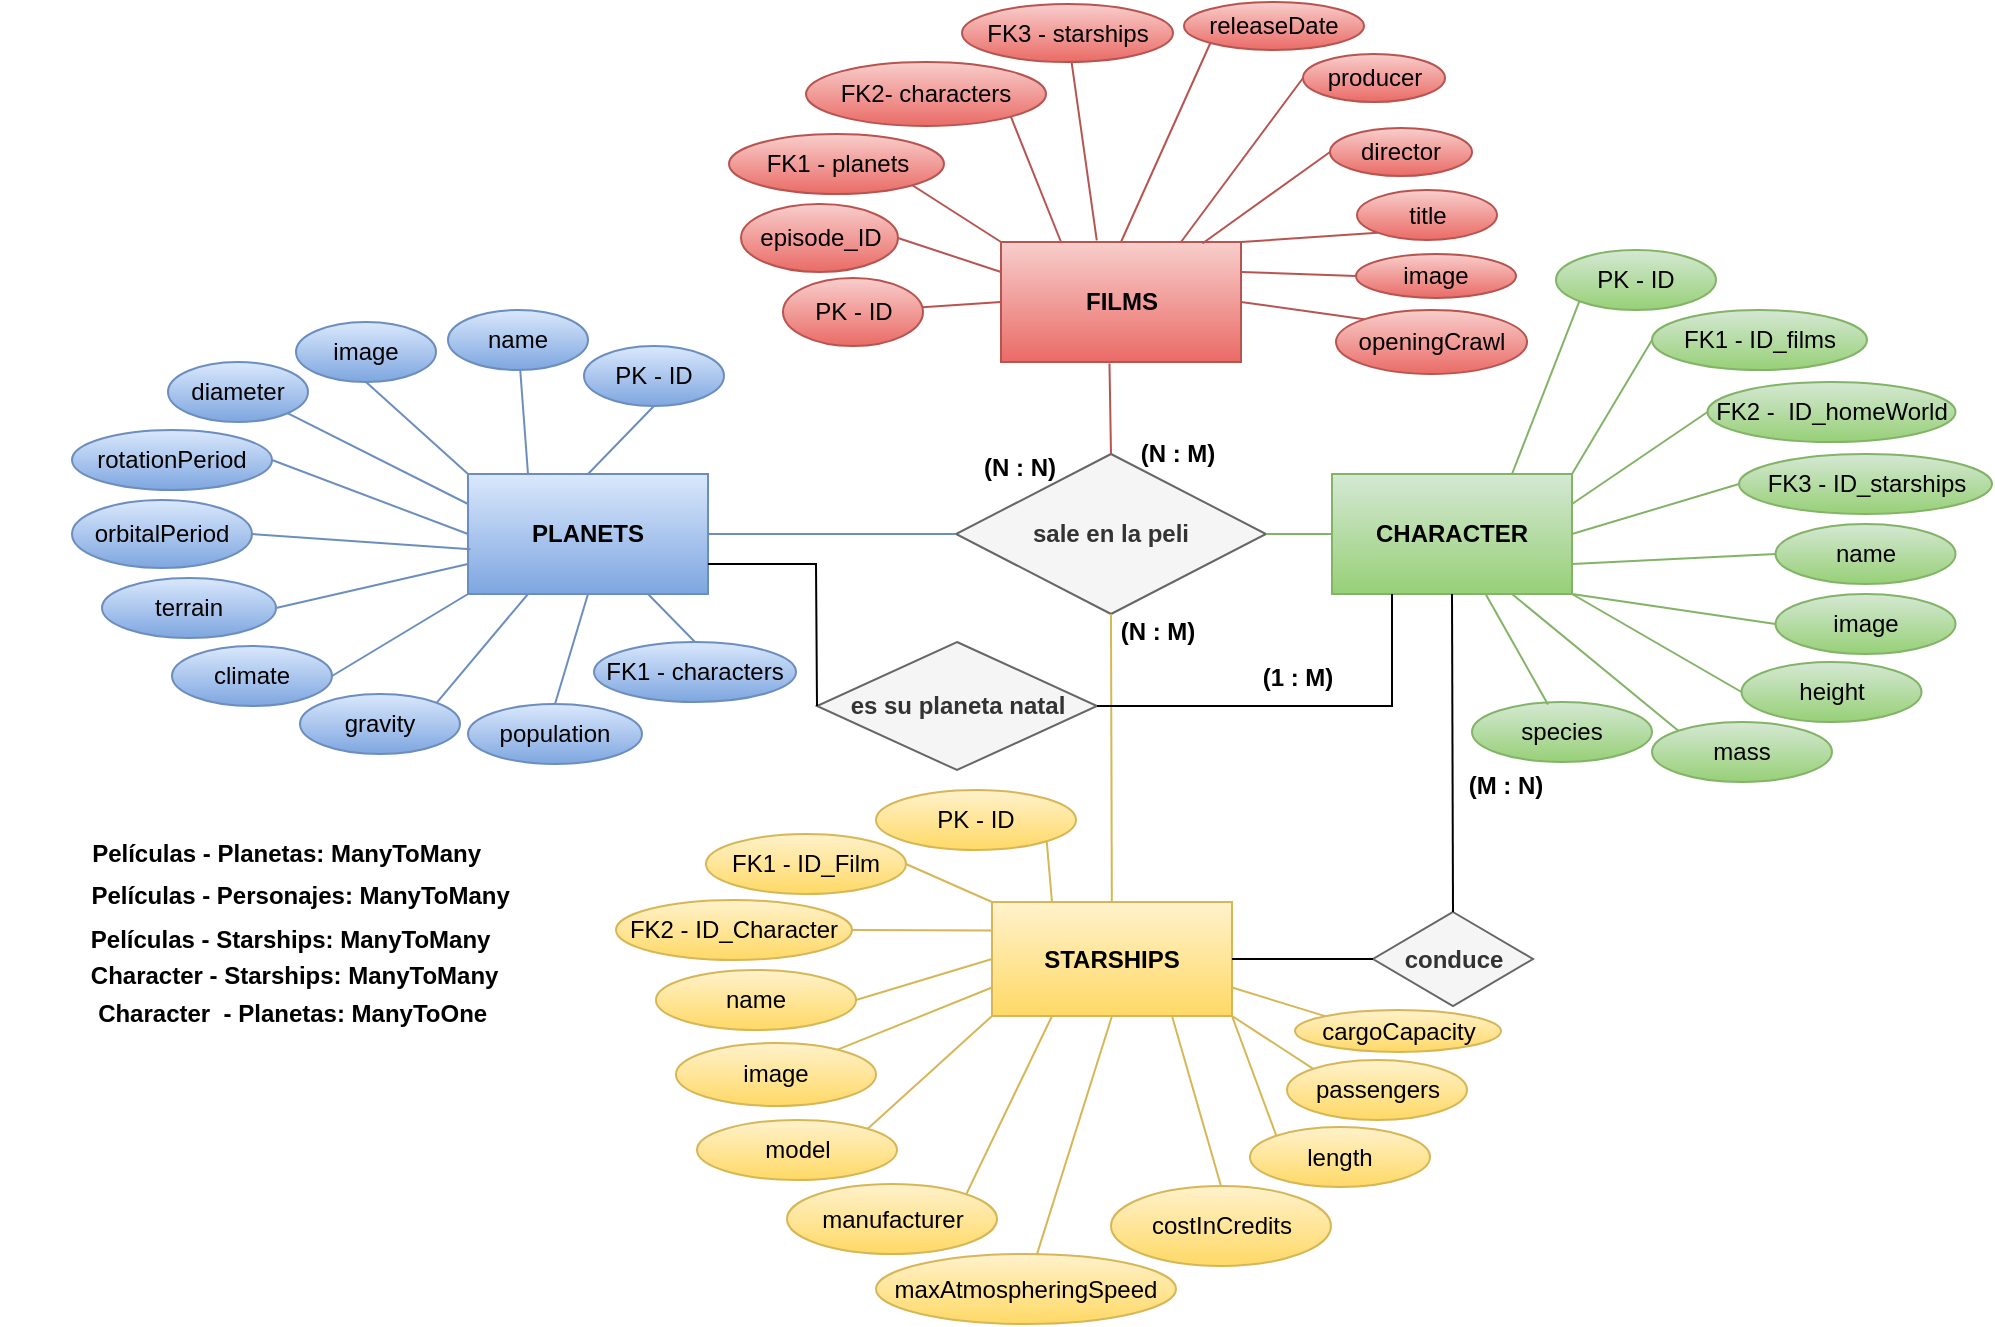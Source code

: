 <mxfile version="22.1.21" type="device">
  <diagram id="R2lEEEUBdFMjLlhIrx00" name="Page-1">
    <mxGraphModel dx="1167" dy="699" grid="1" gridSize="10" guides="1" tooltips="1" connect="1" arrows="1" fold="1" page="1" pageScale="1" pageWidth="850" pageHeight="1100" math="0" shadow="0" extFonts="Permanent Marker^https://fonts.googleapis.com/css?family=Permanent+Marker">
      <root>
        <mxCell id="0" />
        <mxCell id="1" parent="0" />
        <mxCell id="W29B4nTkdI-d7NB6Ru2g-1" value="&lt;b&gt;sale en la peli&lt;/b&gt;" style="rhombus;whiteSpace=wrap;html=1;fillColor=#f5f5f5;fontColor=#333333;strokeColor=#666666;" parent="1" vertex="1">
          <mxGeometry x="590" y="250" width="155" height="80" as="geometry" />
        </mxCell>
        <mxCell id="W29B4nTkdI-d7NB6Ru2g-2" value="&lt;b&gt;CHARACTER&lt;/b&gt;" style="rounded=0;whiteSpace=wrap;html=1;fillColor=#d5e8d4;strokeColor=#82b366;gradientColor=#97d077;" parent="1" vertex="1">
          <mxGeometry x="778" y="260" width="120" height="60" as="geometry" />
        </mxCell>
        <mxCell id="W29B4nTkdI-d7NB6Ru2g-3" value="&lt;b&gt;PLANETS&lt;/b&gt;" style="rounded=0;whiteSpace=wrap;html=1;fillColor=#dae8fc;gradientColor=#7ea6e0;strokeColor=#6c8ebf;" parent="1" vertex="1">
          <mxGeometry x="346" y="260" width="120" height="60" as="geometry" />
        </mxCell>
        <mxCell id="W29B4nTkdI-d7NB6Ru2g-4" value="&lt;b&gt;FILMS&lt;/b&gt;" style="rounded=0;whiteSpace=wrap;html=1;fillColor=#f8cecc;strokeColor=#b85450;gradientColor=#ea6b66;" parent="1" vertex="1">
          <mxGeometry x="612.5" y="144" width="120" height="60" as="geometry" />
        </mxCell>
        <mxCell id="W29B4nTkdI-d7NB6Ru2g-20" value="PK - ID" style="ellipse;whiteSpace=wrap;html=1;fillColor=#dae8fc;strokeColor=#6c8ebf;gradientColor=#7ea6e0;" parent="1" vertex="1">
          <mxGeometry x="404" y="196" width="70" height="30" as="geometry" />
        </mxCell>
        <mxCell id="W29B4nTkdI-d7NB6Ru2g-21" value="name" style="ellipse;whiteSpace=wrap;html=1;fillColor=#dae8fc;strokeColor=#6c8ebf;gradientColor=#7ea6e0;" parent="1" vertex="1">
          <mxGeometry x="336" y="178" width="70" height="30" as="geometry" />
        </mxCell>
        <mxCell id="W29B4nTkdI-d7NB6Ru2g-22" value="diameter" style="ellipse;whiteSpace=wrap;html=1;fillColor=#dae8fc;strokeColor=#6c8ebf;gradientColor=#7ea6e0;" parent="1" vertex="1">
          <mxGeometry x="196" y="204" width="70" height="30" as="geometry" />
        </mxCell>
        <mxCell id="W29B4nTkdI-d7NB6Ru2g-23" value="rotationPeriod" style="ellipse;whiteSpace=wrap;html=1;fillColor=#dae8fc;strokeColor=#6c8ebf;gradientColor=#7ea6e0;" parent="1" vertex="1">
          <mxGeometry x="148" y="238" width="100" height="30" as="geometry" />
        </mxCell>
        <mxCell id="W29B4nTkdI-d7NB6Ru2g-28" value="orbitalPeriod" style="ellipse;whiteSpace=wrap;html=1;fillColor=#dae8fc;strokeColor=#6c8ebf;gradientColor=#7ea6e0;" parent="1" vertex="1">
          <mxGeometry x="148" y="273" width="90" height="34" as="geometry" />
        </mxCell>
        <mxCell id="W29B4nTkdI-d7NB6Ru2g-31" value="climate" style="ellipse;whiteSpace=wrap;html=1;fillColor=#dae8fc;strokeColor=#6c8ebf;gradientColor=#7ea6e0;" parent="1" vertex="1">
          <mxGeometry x="198" y="346" width="80" height="30" as="geometry" />
        </mxCell>
        <mxCell id="W29B4nTkdI-d7NB6Ru2g-33" value="gravity" style="ellipse;whiteSpace=wrap;html=1;fillColor=#dae8fc;strokeColor=#6c8ebf;gradientColor=#7ea6e0;" parent="1" vertex="1">
          <mxGeometry x="262" y="370" width="80" height="30" as="geometry" />
        </mxCell>
        <mxCell id="W29B4nTkdI-d7NB6Ru2g-36" value="population" style="ellipse;whiteSpace=wrap;html=1;fillColor=#dae8fc;strokeColor=#6c8ebf;gradientColor=#7ea6e0;" parent="1" vertex="1">
          <mxGeometry x="346" y="375" width="87" height="30" as="geometry" />
        </mxCell>
        <mxCell id="W29B4nTkdI-d7NB6Ru2g-38" value="" style="endArrow=none;html=1;rounded=0;exitX=1;exitY=0;exitDx=0;exitDy=0;fillColor=#dae8fc;gradientColor=#7ea6e0;strokeColor=#6c8ebf;entryX=0.25;entryY=1;entryDx=0;entryDy=0;" parent="1" source="W29B4nTkdI-d7NB6Ru2g-33" target="W29B4nTkdI-d7NB6Ru2g-3" edge="1">
          <mxGeometry width="50" height="50" relative="1" as="geometry">
            <mxPoint x="206" y="460" as="sourcePoint" />
            <mxPoint x="356" y="320" as="targetPoint" />
            <Array as="points" />
          </mxGeometry>
        </mxCell>
        <mxCell id="W29B4nTkdI-d7NB6Ru2g-39" value="" style="endArrow=none;html=1;rounded=0;exitX=1;exitY=0.5;exitDx=0;exitDy=0;entryX=0;entryY=1;entryDx=0;entryDy=0;fillColor=#dae8fc;gradientColor=#7ea6e0;strokeColor=#6c8ebf;" parent="1" source="W29B4nTkdI-d7NB6Ru2g-31" target="W29B4nTkdI-d7NB6Ru2g-3" edge="1">
          <mxGeometry width="50" height="50" relative="1" as="geometry">
            <mxPoint x="246" y="400" as="sourcePoint" />
            <mxPoint x="356" y="320" as="targetPoint" />
            <Array as="points" />
          </mxGeometry>
        </mxCell>
        <mxCell id="W29B4nTkdI-d7NB6Ru2g-40" value="" style="endArrow=none;html=1;rounded=0;exitX=1;exitY=0.5;exitDx=0;exitDy=0;entryX=0.01;entryY=0.627;entryDx=0;entryDy=0;entryPerimeter=0;fillColor=#dae8fc;gradientColor=#7ea6e0;strokeColor=#6c8ebf;" parent="1" source="W29B4nTkdI-d7NB6Ru2g-28" target="W29B4nTkdI-d7NB6Ru2g-3" edge="1">
          <mxGeometry width="50" height="50" relative="1" as="geometry">
            <mxPoint x="206" y="360" as="sourcePoint" />
            <mxPoint x="256" y="310" as="targetPoint" />
            <Array as="points" />
          </mxGeometry>
        </mxCell>
        <mxCell id="W29B4nTkdI-d7NB6Ru2g-41" value="" style="endArrow=none;html=1;rounded=0;entryX=0;entryY=0.5;entryDx=0;entryDy=0;exitX=1;exitY=0.5;exitDx=0;exitDy=0;fillColor=#dae8fc;gradientColor=#7ea6e0;strokeColor=#6c8ebf;" parent="1" source="W29B4nTkdI-d7NB6Ru2g-23" target="W29B4nTkdI-d7NB6Ru2g-3" edge="1">
          <mxGeometry width="50" height="50" relative="1" as="geometry">
            <mxPoint x="146" y="310" as="sourcePoint" />
            <mxPoint x="196" y="260" as="targetPoint" />
            <Array as="points" />
          </mxGeometry>
        </mxCell>
        <mxCell id="W29B4nTkdI-d7NB6Ru2g-42" value="" style="endArrow=none;html=1;rounded=0;exitX=1;exitY=1;exitDx=0;exitDy=0;entryX=0;entryY=0.25;entryDx=0;entryDy=0;fillColor=#dae8fc;gradientColor=#7ea6e0;strokeColor=#6c8ebf;" parent="1" source="W29B4nTkdI-d7NB6Ru2g-22" target="W29B4nTkdI-d7NB6Ru2g-3" edge="1">
          <mxGeometry width="50" height="50" relative="1" as="geometry">
            <mxPoint x="196" y="280" as="sourcePoint" />
            <mxPoint x="246" y="230" as="targetPoint" />
            <Array as="points" />
          </mxGeometry>
        </mxCell>
        <mxCell id="W29B4nTkdI-d7NB6Ru2g-43" value="" style="endArrow=none;html=1;rounded=0;entryX=0.25;entryY=0;entryDx=0;entryDy=0;fillColor=#dae8fc;gradientColor=#7ea6e0;strokeColor=#6c8ebf;" parent="1" source="W29B4nTkdI-d7NB6Ru2g-21" target="W29B4nTkdI-d7NB6Ru2g-3" edge="1">
          <mxGeometry width="50" height="50" relative="1" as="geometry">
            <mxPoint x="370" y="213" as="sourcePoint" />
            <mxPoint x="296" y="200" as="targetPoint" />
          </mxGeometry>
        </mxCell>
        <mxCell id="W29B4nTkdI-d7NB6Ru2g-44" value="" style="endArrow=none;html=1;rounded=0;exitX=0.5;exitY=1;exitDx=0;exitDy=0;fillColor=#dae8fc;gradientColor=#7ea6e0;strokeColor=#6c8ebf;entryX=0.5;entryY=0;entryDx=0;entryDy=0;" parent="1" source="W29B4nTkdI-d7NB6Ru2g-20" target="W29B4nTkdI-d7NB6Ru2g-3" edge="1">
          <mxGeometry width="50" height="50" relative="1" as="geometry">
            <mxPoint x="306" y="230" as="sourcePoint" />
            <mxPoint x="356" y="180" as="targetPoint" />
          </mxGeometry>
        </mxCell>
        <mxCell id="W29B4nTkdI-d7NB6Ru2g-45" value="" style="endArrow=none;html=1;rounded=0;exitX=0.5;exitY=0;exitDx=0;exitDy=0;entryX=0.5;entryY=1;entryDx=0;entryDy=0;fillColor=#dae8fc;gradientColor=#7ea6e0;strokeColor=#6c8ebf;" parent="1" source="W29B4nTkdI-d7NB6Ru2g-36" target="W29B4nTkdI-d7NB6Ru2g-3" edge="1">
          <mxGeometry width="50" height="50" relative="1" as="geometry">
            <mxPoint x="236" y="470" as="sourcePoint" />
            <mxPoint x="286" y="420" as="targetPoint" />
            <Array as="points" />
          </mxGeometry>
        </mxCell>
        <mxCell id="W29B4nTkdI-d7NB6Ru2g-49" value="PK - ID" style="ellipse;whiteSpace=wrap;html=1;fillColor=#d5e8d4;gradientColor=#97d077;strokeColor=#82b366;" parent="1" vertex="1">
          <mxGeometry x="890" y="148" width="80" height="30" as="geometry" />
        </mxCell>
        <mxCell id="W29B4nTkdI-d7NB6Ru2g-50" value="FK2 -&amp;nbsp; ID_homeWorld" style="ellipse;whiteSpace=wrap;html=1;fillColor=#d5e8d4;gradientColor=#97d077;strokeColor=#82b366;" parent="1" vertex="1">
          <mxGeometry x="965.75" y="214" width="124" height="30" as="geometry" />
        </mxCell>
        <mxCell id="W29B4nTkdI-d7NB6Ru2g-51" value="FK1 - ID_films" style="ellipse;whiteSpace=wrap;html=1;fillColor=#d5e8d4;gradientColor=#97d077;strokeColor=#82b366;" parent="1" vertex="1">
          <mxGeometry x="938" y="178" width="107.5" height="30" as="geometry" />
        </mxCell>
        <mxCell id="W29B4nTkdI-d7NB6Ru2g-52" value="species" style="ellipse;whiteSpace=wrap;html=1;fillColor=#d5e8d4;gradientColor=#97d077;strokeColor=#82b366;" parent="1" vertex="1">
          <mxGeometry x="848" y="374" width="90" height="30" as="geometry" />
        </mxCell>
        <mxCell id="W29B4nTkdI-d7NB6Ru2g-54" value="" style="endArrow=none;html=1;rounded=0;exitX=0;exitY=1;exitDx=0;exitDy=0;fillColor=#d5e8d4;gradientColor=#97d077;strokeColor=#82b366;entryX=0.75;entryY=0;entryDx=0;entryDy=0;" parent="1" source="W29B4nTkdI-d7NB6Ru2g-49" target="W29B4nTkdI-d7NB6Ru2g-2" edge="1">
          <mxGeometry width="50" height="50" relative="1" as="geometry">
            <mxPoint x="898.5" y="199" as="sourcePoint" />
            <mxPoint x="898.5" y="267" as="targetPoint" />
          </mxGeometry>
        </mxCell>
        <mxCell id="W29B4nTkdI-d7NB6Ru2g-55" value="" style="endArrow=none;html=1;rounded=0;exitX=0;exitY=0.5;exitDx=0;exitDy=0;fillColor=#d5e8d4;gradientColor=#97d077;strokeColor=#82b366;entryX=1;entryY=0.25;entryDx=0;entryDy=0;" parent="1" source="W29B4nTkdI-d7NB6Ru2g-50" target="W29B4nTkdI-d7NB6Ru2g-2" edge="1">
          <mxGeometry width="50" height="50" relative="1" as="geometry">
            <mxPoint x="708.5" y="357" as="sourcePoint" />
            <mxPoint x="938.5" y="297" as="targetPoint" />
          </mxGeometry>
        </mxCell>
        <mxCell id="W29B4nTkdI-d7NB6Ru2g-56" value="" style="endArrow=none;html=1;rounded=0;exitX=0;exitY=0.5;exitDx=0;exitDy=0;fillColor=#d5e8d4;gradientColor=#97d077;strokeColor=#82b366;entryX=1;entryY=0;entryDx=0;entryDy=0;" parent="1" source="W29B4nTkdI-d7NB6Ru2g-51" target="W29B4nTkdI-d7NB6Ru2g-2" edge="1">
          <mxGeometry width="50" height="50" relative="1" as="geometry">
            <mxPoint x="718.5" y="367" as="sourcePoint" />
            <mxPoint x="898.5" y="277" as="targetPoint" />
          </mxGeometry>
        </mxCell>
        <mxCell id="W29B4nTkdI-d7NB6Ru2g-57" value="" style="endArrow=none;html=1;rounded=0;exitX=0.422;exitY=0.04;exitDx=0;exitDy=0;entryX=0.64;entryY=1;entryDx=0;entryDy=0;fillColor=#d5e8d4;gradientColor=#97d077;strokeColor=#82b366;entryPerimeter=0;exitPerimeter=0;" parent="1" source="W29B4nTkdI-d7NB6Ru2g-52" target="W29B4nTkdI-d7NB6Ru2g-2" edge="1">
          <mxGeometry width="50" height="50" relative="1" as="geometry">
            <mxPoint x="728.5" y="377" as="sourcePoint" />
            <mxPoint x="828.5" y="327" as="targetPoint" />
          </mxGeometry>
        </mxCell>
        <mxCell id="W29B4nTkdI-d7NB6Ru2g-58" value="FK3 - ID_starships" style="ellipse;whiteSpace=wrap;html=1;fillColor=#d5e8d4;gradientColor=#97d077;strokeColor=#82b366;" parent="1" vertex="1">
          <mxGeometry x="981.5" y="250" width="126.5" height="30" as="geometry" />
        </mxCell>
        <mxCell id="W29B4nTkdI-d7NB6Ru2g-59" value="" style="endArrow=none;html=1;rounded=0;entryX=1;entryY=0.5;entryDx=0;entryDy=0;exitX=0;exitY=0.5;exitDx=0;exitDy=0;fillColor=#d5e8d4;gradientColor=#97d077;strokeColor=#82b366;" parent="1" source="W29B4nTkdI-d7NB6Ru2g-58" target="W29B4nTkdI-d7NB6Ru2g-2" edge="1">
          <mxGeometry width="50" height="50" relative="1" as="geometry">
            <mxPoint x="888.5" y="477" as="sourcePoint" />
            <mxPoint x="938.5" y="427" as="targetPoint" />
          </mxGeometry>
        </mxCell>
        <mxCell id="W29B4nTkdI-d7NB6Ru2g-60" value="FK2- characters" style="ellipse;whiteSpace=wrap;html=1;fillColor=#f8cecc;strokeColor=#b85450;gradientColor=#ea6b66;" parent="1" vertex="1">
          <mxGeometry x="515" y="54" width="120" height="32" as="geometry" />
        </mxCell>
        <mxCell id="W29B4nTkdI-d7NB6Ru2g-61" value="" style="endArrow=none;html=1;rounded=0;exitX=1;exitY=1;exitDx=0;exitDy=0;fillColor=#f8cecc;strokeColor=#b85450;gradientColor=#ea6b66;entryX=0.25;entryY=0;entryDx=0;entryDy=0;" parent="1" source="W29B4nTkdI-d7NB6Ru2g-60" target="W29B4nTkdI-d7NB6Ru2g-4" edge="1">
          <mxGeometry width="50" height="50" relative="1" as="geometry">
            <mxPoint x="525" y="610" as="sourcePoint" />
            <mxPoint x="605" y="565" as="targetPoint" />
          </mxGeometry>
        </mxCell>
        <mxCell id="W29B4nTkdI-d7NB6Ru2g-62" value="FK1 - planets" style="ellipse;whiteSpace=wrap;html=1;fillColor=#f8cecc;strokeColor=#b85450;gradientColor=#ea6b66;" parent="1" vertex="1">
          <mxGeometry x="476.5" y="90" width="107.5" height="30" as="geometry" />
        </mxCell>
        <mxCell id="W29B4nTkdI-d7NB6Ru2g-63" value="" style="endArrow=none;html=1;rounded=0;entryX=1;entryY=1;entryDx=0;entryDy=0;exitX=0;exitY=0;exitDx=0;exitDy=0;fillColor=#f8cecc;strokeColor=#b85450;gradientColor=#ea6b66;" parent="1" source="W29B4nTkdI-d7NB6Ru2g-4" target="W29B4nTkdI-d7NB6Ru2g-62" edge="1">
          <mxGeometry width="50" height="50" relative="1" as="geometry">
            <mxPoint x="885" y="240" as="sourcePoint" />
            <mxPoint x="935" y="190" as="targetPoint" />
          </mxGeometry>
        </mxCell>
        <mxCell id="W29B4nTkdI-d7NB6Ru2g-68" value="&lt;b&gt;STARSHIPS&lt;/b&gt;" style="rounded=0;whiteSpace=wrap;html=1;fillColor=#fff2cc;strokeColor=#d6b656;gradientColor=#ffd966;" parent="1" vertex="1">
          <mxGeometry x="608" y="474" width="120" height="57" as="geometry" />
        </mxCell>
        <mxCell id="W29B4nTkdI-d7NB6Ru2g-70" value="PK - ID" style="ellipse;whiteSpace=wrap;html=1;fillColor=#fff2cc;strokeColor=#d6b656;gradientColor=#ffd966;" parent="1" vertex="1">
          <mxGeometry x="550" y="418" width="100" height="30" as="geometry" />
        </mxCell>
        <mxCell id="W29B4nTkdI-d7NB6Ru2g-71" value="" style="endArrow=none;html=1;rounded=0;entryX=0.25;entryY=0;entryDx=0;entryDy=0;exitX=1;exitY=1;exitDx=0;exitDy=0;fillColor=#fff2cc;strokeColor=#d6b656;gradientColor=#ffd966;" parent="1" source="W29B4nTkdI-d7NB6Ru2g-70" target="W29B4nTkdI-d7NB6Ru2g-68" edge="1">
          <mxGeometry width="50" height="50" relative="1" as="geometry">
            <mxPoint x="584.5" y="689" as="sourcePoint" />
            <mxPoint x="634.5" y="639" as="targetPoint" />
          </mxGeometry>
        </mxCell>
        <mxCell id="W29B4nTkdI-d7NB6Ru2g-72" value="name" style="ellipse;whiteSpace=wrap;html=1;fillColor=#fff2cc;strokeColor=#d6b656;gradientColor=#ffd966;" parent="1" vertex="1">
          <mxGeometry x="440" y="508" width="100" height="30" as="geometry" />
        </mxCell>
        <mxCell id="W29B4nTkdI-d7NB6Ru2g-73" value="image" style="ellipse;whiteSpace=wrap;html=1;fillColor=#fff2cc;strokeColor=#d6b656;gradientColor=#ffd966;" parent="1" vertex="1">
          <mxGeometry x="450" y="544.5" width="100" height="31.5" as="geometry" />
        </mxCell>
        <mxCell id="W29B4nTkdI-d7NB6Ru2g-74" value="image" style="ellipse;whiteSpace=wrap;html=1;fillColor=#dae8fc;strokeColor=#6c8ebf;gradientColor=#7ea6e0;" parent="1" vertex="1">
          <mxGeometry x="260" y="184" width="70" height="30" as="geometry" />
        </mxCell>
        <mxCell id="W29B4nTkdI-d7NB6Ru2g-75" value="" style="endArrow=none;html=1;rounded=0;exitX=0.5;exitY=1;exitDx=0;exitDy=0;entryX=0;entryY=0;entryDx=0;entryDy=0;fillColor=#dae8fc;gradientColor=#7ea6e0;strokeColor=#6c8ebf;" parent="1" source="W29B4nTkdI-d7NB6Ru2g-74" target="W29B4nTkdI-d7NB6Ru2g-3" edge="1">
          <mxGeometry width="50" height="50" relative="1" as="geometry">
            <mxPoint x="341" y="190" as="sourcePoint" />
            <mxPoint x="386" y="270" as="targetPoint" />
          </mxGeometry>
        </mxCell>
        <mxCell id="W29B4nTkdI-d7NB6Ru2g-76" value="" style="endArrow=none;html=1;rounded=0;entryX=0;entryY=0.5;entryDx=0;entryDy=0;exitX=1;exitY=0.5;exitDx=0;exitDy=0;fillColor=#fff2cc;strokeColor=#d6b656;gradientColor=#ffd966;" parent="1" source="W29B4nTkdI-d7NB6Ru2g-72" target="W29B4nTkdI-d7NB6Ru2g-68" edge="1">
          <mxGeometry width="50" height="50" relative="1" as="geometry">
            <mxPoint x="614.5" y="769" as="sourcePoint" />
            <mxPoint x="664.5" y="719" as="targetPoint" />
          </mxGeometry>
        </mxCell>
        <mxCell id="W29B4nTkdI-d7NB6Ru2g-77" value="" style="endArrow=none;html=1;rounded=0;entryX=0;entryY=0.75;entryDx=0;entryDy=0;fillColor=#fff2cc;strokeColor=#d6b656;gradientColor=#ffd966;" parent="1" source="W29B4nTkdI-d7NB6Ru2g-73" target="W29B4nTkdI-d7NB6Ru2g-68" edge="1">
          <mxGeometry width="50" height="50" relative="1" as="geometry">
            <mxPoint x="624.5" y="759" as="sourcePoint" />
            <mxPoint x="674.5" y="709" as="targetPoint" />
          </mxGeometry>
        </mxCell>
        <mxCell id="W29B4nTkdI-d7NB6Ru2g-78" value="image" style="ellipse;whiteSpace=wrap;html=1;fillColor=#d5e8d4;gradientColor=#97d077;strokeColor=#82b366;" parent="1" vertex="1">
          <mxGeometry x="999.75" y="320" width="90" height="30" as="geometry" />
        </mxCell>
        <mxCell id="W29B4nTkdI-d7NB6Ru2g-79" value="" style="endArrow=none;html=1;rounded=0;exitX=0;exitY=0.5;exitDx=0;exitDy=0;fillColor=#d5e8d4;gradientColor=#97d077;strokeColor=#82b366;entryX=1;entryY=1;entryDx=0;entryDy=0;" parent="1" source="W29B4nTkdI-d7NB6Ru2g-78" target="W29B4nTkdI-d7NB6Ru2g-2" edge="1">
          <mxGeometry width="50" height="50" relative="1" as="geometry">
            <mxPoint x="743.5" y="334" as="sourcePoint" />
            <mxPoint x="908.5" y="344" as="targetPoint" />
          </mxGeometry>
        </mxCell>
        <mxCell id="W29B4nTkdI-d7NB6Ru2g-81" value="image" style="ellipse;whiteSpace=wrap;html=1;fillColor=#f8cecc;strokeColor=#b85450;gradientColor=#ea6b66;" parent="1" vertex="1">
          <mxGeometry x="790" y="150" width="80" height="22" as="geometry" />
        </mxCell>
        <mxCell id="W29B4nTkdI-d7NB6Ru2g-82" value="" style="endArrow=none;html=1;rounded=0;exitX=0;exitY=0.5;exitDx=0;exitDy=0;fillColor=#f8cecc;strokeColor=#b85450;gradientColor=#ea6b66;entryX=1;entryY=0.25;entryDx=0;entryDy=0;" parent="1" source="W29B4nTkdI-d7NB6Ru2g-81" target="W29B4nTkdI-d7NB6Ru2g-4" edge="1">
          <mxGeometry width="50" height="50" relative="1" as="geometry">
            <mxPoint x="908" y="205" as="sourcePoint" />
            <mxPoint x="887" y="270" as="targetPoint" />
          </mxGeometry>
        </mxCell>
        <mxCell id="W29B4nTkdI-d7NB6Ru2g-83" value="title" style="ellipse;whiteSpace=wrap;html=1;fillColor=#f8cecc;strokeColor=#b85450;gradientColor=#ea6b66;" parent="1" vertex="1">
          <mxGeometry x="790.5" y="118" width="70" height="25" as="geometry" />
        </mxCell>
        <mxCell id="W29B4nTkdI-d7NB6Ru2g-84" value="" style="endArrow=none;html=1;rounded=0;exitX=0;exitY=1;exitDx=0;exitDy=0;fillColor=#f8cecc;strokeColor=#b85450;gradientColor=#ea6b66;entryX=1;entryY=0;entryDx=0;entryDy=0;" parent="1" source="W29B4nTkdI-d7NB6Ru2g-83" target="W29B4nTkdI-d7NB6Ru2g-4" edge="1">
          <mxGeometry width="50" height="50" relative="1" as="geometry">
            <mxPoint x="959" y="240" as="sourcePoint" />
            <mxPoint x="918" y="240" as="targetPoint" />
            <Array as="points" />
          </mxGeometry>
        </mxCell>
        <mxCell id="W29B4nTkdI-d7NB6Ru2g-85" value="PK - ID" style="ellipse;whiteSpace=wrap;html=1;fillColor=#f8cecc;strokeColor=#b85450;gradientColor=#ea6b66;" parent="1" vertex="1">
          <mxGeometry x="503.5" y="162" width="70" height="34" as="geometry" />
        </mxCell>
        <mxCell id="W29B4nTkdI-d7NB6Ru2g-86" value="" style="endArrow=none;html=1;rounded=0;exitX=0;exitY=0.5;exitDx=0;exitDy=0;fillColor=#f8cecc;strokeColor=#b85450;gradientColor=#ea6b66;" parent="1" source="W29B4nTkdI-d7NB6Ru2g-4" target="W29B4nTkdI-d7NB6Ru2g-85" edge="1">
          <mxGeometry width="50" height="50" relative="1" as="geometry">
            <mxPoint x="887" y="270" as="sourcePoint" />
            <mxPoint x="590" y="174" as="targetPoint" />
          </mxGeometry>
        </mxCell>
        <mxCell id="W29B4nTkdI-d7NB6Ru2g-87" value="name" style="ellipse;whiteSpace=wrap;html=1;fillColor=#d5e8d4;gradientColor=#97d077;strokeColor=#82b366;" parent="1" vertex="1">
          <mxGeometry x="999.75" y="285" width="90" height="30" as="geometry" />
        </mxCell>
        <mxCell id="W29B4nTkdI-d7NB6Ru2g-88" value="" style="endArrow=none;html=1;rounded=0;exitX=0;exitY=0.5;exitDx=0;exitDy=0;fillColor=#d5e8d4;gradientColor=#97d077;strokeColor=#82b366;entryX=1;entryY=0.75;entryDx=0;entryDy=0;" parent="1" source="W29B4nTkdI-d7NB6Ru2g-87" target="W29B4nTkdI-d7NB6Ru2g-2" edge="1">
          <mxGeometry width="50" height="50" relative="1" as="geometry">
            <mxPoint x="979.5" y="386" as="sourcePoint" />
            <mxPoint x="928.5" y="314" as="targetPoint" />
            <Array as="points" />
          </mxGeometry>
        </mxCell>
        <mxCell id="W29B4nTkdI-d7NB6Ru2g-89" value="" style="endArrow=none;html=1;rounded=0;entryX=0;entryY=0.5;entryDx=0;entryDy=0;exitX=1;exitY=0.5;exitDx=0;exitDy=0;fillColor=#dae8fc;gradientColor=#7ea6e0;strokeColor=#6c8ebf;" parent="1" source="W29B4nTkdI-d7NB6Ru2g-3" target="W29B4nTkdI-d7NB6Ru2g-1" edge="1">
          <mxGeometry width="50" height="50" relative="1" as="geometry">
            <mxPoint x="518" y="320" as="sourcePoint" />
            <mxPoint x="568" y="270" as="targetPoint" />
          </mxGeometry>
        </mxCell>
        <mxCell id="W29B4nTkdI-d7NB6Ru2g-90" value="" style="endArrow=none;html=1;rounded=0;entryX=1;entryY=0.5;entryDx=0;entryDy=0;exitX=0;exitY=0.5;exitDx=0;exitDy=0;fillColor=#d5e8d4;gradientColor=#97d077;strokeColor=#82b366;" parent="1" source="W29B4nTkdI-d7NB6Ru2g-2" target="W29B4nTkdI-d7NB6Ru2g-1" edge="1">
          <mxGeometry width="50" height="50" relative="1" as="geometry">
            <mxPoint x="668" y="410" as="sourcePoint" />
            <mxPoint x="648" y="350" as="targetPoint" />
          </mxGeometry>
        </mxCell>
        <mxCell id="W29B4nTkdI-d7NB6Ru2g-91" value="" style="endArrow=none;html=1;rounded=0;entryX=0.452;entryY=1.013;entryDx=0;entryDy=0;exitX=0.5;exitY=0;exitDx=0;exitDy=0;entryPerimeter=0;fillColor=#f8cecc;gradientColor=#ea6b66;strokeColor=#b85450;" parent="1" source="W29B4nTkdI-d7NB6Ru2g-1" target="W29B4nTkdI-d7NB6Ru2g-4" edge="1">
          <mxGeometry width="50" height="50" relative="1" as="geometry">
            <mxPoint x="678" y="423" as="sourcePoint" />
            <mxPoint x="678" y="340" as="targetPoint" />
          </mxGeometry>
        </mxCell>
        <mxCell id="W29B4nTkdI-d7NB6Ru2g-93" value="openingCrawl" style="ellipse;whiteSpace=wrap;html=1;fillColor=#f8cecc;strokeColor=#b85450;gradientColor=#ea6b66;" parent="1" vertex="1">
          <mxGeometry x="780" y="178" width="95.5" height="32" as="geometry" />
        </mxCell>
        <mxCell id="W29B4nTkdI-d7NB6Ru2g-94" value="" style="endArrow=none;html=1;rounded=0;fillColor=#f8cecc;strokeColor=#b85450;gradientColor=#ea6b66;entryX=1;entryY=0.5;entryDx=0;entryDy=0;exitX=0;exitY=0;exitDx=0;exitDy=0;" parent="1" source="W29B4nTkdI-d7NB6Ru2g-93" target="W29B4nTkdI-d7NB6Ru2g-4" edge="1">
          <mxGeometry width="50" height="50" relative="1" as="geometry">
            <mxPoint x="988" y="300" as="sourcePoint" />
            <mxPoint x="947" y="300" as="targetPoint" />
          </mxGeometry>
        </mxCell>
        <mxCell id="W29B4nTkdI-d7NB6Ru2g-95" value="model" style="ellipse;whiteSpace=wrap;html=1;fillColor=#fff2cc;strokeColor=#d6b656;gradientColor=#ffd966;" parent="1" vertex="1">
          <mxGeometry x="460.5" y="583" width="100" height="30" as="geometry" />
        </mxCell>
        <mxCell id="W29B4nTkdI-d7NB6Ru2g-96" value="" style="endArrow=none;html=1;rounded=0;exitX=1;exitY=0;exitDx=0;exitDy=0;entryX=0;entryY=1;entryDx=0;entryDy=0;fillColor=#fff2cc;strokeColor=#d6b656;gradientColor=#ffd966;" parent="1" source="W29B4nTkdI-d7NB6Ru2g-95" target="W29B4nTkdI-d7NB6Ru2g-68" edge="1">
          <mxGeometry width="50" height="50" relative="1" as="geometry">
            <mxPoint x="777.5" y="509" as="sourcePoint" />
            <mxPoint x="827.5" y="459" as="targetPoint" />
          </mxGeometry>
        </mxCell>
        <mxCell id="W29B4nTkdI-d7NB6Ru2g-99" value="costInCredits" style="ellipse;whiteSpace=wrap;html=1;fillColor=#fff2cc;strokeColor=#d6b656;gradientColor=#ffd966;" parent="1" vertex="1">
          <mxGeometry x="667.5" y="616" width="110" height="40" as="geometry" />
        </mxCell>
        <mxCell id="W29B4nTkdI-d7NB6Ru2g-100" value="" style="endArrow=none;html=1;rounded=0;entryX=0.5;entryY=1;entryDx=0;entryDy=0;fillColor=#fff2cc;strokeColor=#d6b656;gradientColor=#ffd966;" parent="1" source="W29B4nTkdI-d7NB6Ru2g-98" target="W29B4nTkdI-d7NB6Ru2g-68" edge="1">
          <mxGeometry width="50" height="50" relative="1" as="geometry">
            <mxPoint x="570.5" y="591" as="sourcePoint" />
            <mxPoint x="664.5" y="689" as="targetPoint" />
          </mxGeometry>
        </mxCell>
        <mxCell id="W29B4nTkdI-d7NB6Ru2g-101" value="" style="endArrow=none;html=1;rounded=0;exitX=0.5;exitY=0;exitDx=0;exitDy=0;entryX=0.75;entryY=1;entryDx=0;entryDy=0;fillColor=#fff2cc;strokeColor=#d6b656;gradientColor=#ffd966;" parent="1" source="W29B4nTkdI-d7NB6Ru2g-99" target="W29B4nTkdI-d7NB6Ru2g-68" edge="1">
          <mxGeometry width="50" height="50" relative="1" as="geometry">
            <mxPoint x="662.5" y="754" as="sourcePoint" />
            <mxPoint x="694.5" y="689" as="targetPoint" />
          </mxGeometry>
        </mxCell>
        <mxCell id="W29B4nTkdI-d7NB6Ru2g-103" value="cargoCapacity" style="ellipse;whiteSpace=wrap;html=1;fillColor=#fff2cc;strokeColor=#d6b656;gradientColor=#ffd966;" parent="1" vertex="1">
          <mxGeometry x="759.5" y="528" width="103" height="21" as="geometry" />
        </mxCell>
        <mxCell id="W29B4nTkdI-d7NB6Ru2g-104" value="" style="endArrow=none;html=1;rounded=0;exitX=0;exitY=0;exitDx=0;exitDy=0;entryX=1;entryY=0.75;entryDx=0;entryDy=0;fillColor=#fff2cc;strokeColor=#d6b656;gradientColor=#ffd966;" parent="1" source="W29B4nTkdI-d7NB6Ru2g-103" target="W29B4nTkdI-d7NB6Ru2g-68" edge="1">
          <mxGeometry width="50" height="50" relative="1" as="geometry">
            <mxPoint x="742.5" y="753" as="sourcePoint" />
            <mxPoint x="724.5" y="689" as="targetPoint" />
          </mxGeometry>
        </mxCell>
        <mxCell id="W29B4nTkdI-d7NB6Ru2g-105" value="length" style="ellipse;whiteSpace=wrap;html=1;fillColor=#fff2cc;strokeColor=#d6b656;gradientColor=#ffd966;" parent="1" vertex="1">
          <mxGeometry x="737" y="586.5" width="90" height="30" as="geometry" />
        </mxCell>
        <mxCell id="W29B4nTkdI-d7NB6Ru2g-106" value="" style="endArrow=none;html=1;rounded=0;exitX=0;exitY=0;exitDx=0;exitDy=0;entryX=1;entryY=1;entryDx=0;entryDy=0;fillColor=#fff2cc;strokeColor=#d6b656;gradientColor=#ffd966;" parent="1" source="W29B4nTkdI-d7NB6Ru2g-105" edge="1" target="W29B4nTkdI-d7NB6Ru2g-68">
          <mxGeometry width="50" height="50" relative="1" as="geometry">
            <mxPoint x="750.5" y="613.5" as="sourcePoint" />
            <mxPoint x="699" y="532" as="targetPoint" />
          </mxGeometry>
        </mxCell>
        <mxCell id="W29B4nTkdI-d7NB6Ru2g-107" value="passengers" style="ellipse;whiteSpace=wrap;html=1;fillColor=#fff2cc;strokeColor=#d6b656;gradientColor=#ffd966;" parent="1" vertex="1">
          <mxGeometry x="755.5" y="553" width="90" height="30" as="geometry" />
        </mxCell>
        <mxCell id="W29B4nTkdI-d7NB6Ru2g-108" value="" style="endArrow=none;html=1;rounded=0;exitX=0;exitY=0;exitDx=0;exitDy=0;fillColor=#fff2cc;strokeColor=#d6b656;gradientColor=#ffd966;entryX=1;entryY=1;entryDx=0;entryDy=0;" parent="1" source="W29B4nTkdI-d7NB6Ru2g-107" target="W29B4nTkdI-d7NB6Ru2g-68" edge="1">
          <mxGeometry width="50" height="50" relative="1" as="geometry">
            <mxPoint x="760.5" y="793" as="sourcePoint" />
            <mxPoint x="757.5" y="679" as="targetPoint" />
          </mxGeometry>
        </mxCell>
        <mxCell id="W29B4nTkdI-d7NB6Ru2g-112" value="" style="endArrow=none;html=1;rounded=0;exitX=0.5;exitY=1;exitDx=0;exitDy=0;fillColor=#fff2cc;strokeColor=#d6b656;gradientColor=#ffd966;" parent="1" source="W29B4nTkdI-d7NB6Ru2g-1" target="W29B4nTkdI-d7NB6Ru2g-68" edge="1">
          <mxGeometry width="50" height="50" relative="1" as="geometry">
            <mxPoint x="773" y="389" as="sourcePoint" />
            <mxPoint x="738" y="396" as="targetPoint" />
          </mxGeometry>
        </mxCell>
        <mxCell id="W29B4nTkdI-d7NB6Ru2g-119" value="&lt;b&gt;Películas - Planetas: ManyToMany&lt;/b&gt;&amp;nbsp;" style="text;html=1;strokeColor=none;fillColor=none;align=center;verticalAlign=middle;whiteSpace=wrap;rounded=0;" parent="1" vertex="1">
          <mxGeometry x="112" y="435" width="290" height="30" as="geometry" />
        </mxCell>
        <mxCell id="W29B4nTkdI-d7NB6Ru2g-121" value="&lt;b&gt;Películas - Personajes: ManyToMany&lt;/b&gt;&amp;nbsp;" style="text;html=1;strokeColor=none;fillColor=none;align=center;verticalAlign=middle;whiteSpace=wrap;rounded=0;" parent="1" vertex="1">
          <mxGeometry x="119" y="456" width="290" height="30" as="geometry" />
        </mxCell>
        <mxCell id="W29B4nTkdI-d7NB6Ru2g-123" value="&lt;b&gt;Películas - Starships: ManyToMany&lt;/b&gt;&amp;nbsp;" style="text;html=1;strokeColor=none;fillColor=none;align=center;verticalAlign=middle;whiteSpace=wrap;rounded=0;" parent="1" vertex="1">
          <mxGeometry x="114" y="478" width="290" height="30" as="geometry" />
        </mxCell>
        <mxCell id="7MTxn4Op-ZoNHNzaTj9O-2" value="episode_ID" style="ellipse;whiteSpace=wrap;html=1;fillColor=#f8cecc;strokeColor=#b85450;gradientColor=#ea6b66;" parent="1" vertex="1">
          <mxGeometry x="482.5" y="125" width="78.5" height="34" as="geometry" />
        </mxCell>
        <mxCell id="7MTxn4Op-ZoNHNzaTj9O-3" value="" style="endArrow=none;html=1;rounded=0;exitX=0;exitY=0.25;exitDx=0;exitDy=0;fillColor=#f8cecc;strokeColor=#b85450;gradientColor=#ea6b66;entryX=1;entryY=0.5;entryDx=0;entryDy=0;" parent="1" source="W29B4nTkdI-d7NB6Ru2g-4" target="7MTxn4Op-ZoNHNzaTj9O-2" edge="1">
          <mxGeometry width="50" height="50" relative="1" as="geometry">
            <mxPoint x="623" y="184" as="sourcePoint" />
            <mxPoint x="600" y="184" as="targetPoint" />
          </mxGeometry>
        </mxCell>
        <mxCell id="7MTxn4Op-ZoNHNzaTj9O-4" value="FK3 - starships" style="ellipse;whiteSpace=wrap;html=1;fillColor=#f8cecc;strokeColor=#b85450;gradientColor=#ea6b66;" parent="1" vertex="1">
          <mxGeometry x="593" y="25" width="105.5" height="29" as="geometry" />
        </mxCell>
        <mxCell id="7MTxn4Op-ZoNHNzaTj9O-5" value="" style="endArrow=none;html=1;rounded=0;fillColor=#f8cecc;strokeColor=#b85450;gradientColor=#ea6b66;entryX=0.399;entryY=-0.013;entryDx=0;entryDy=0;entryPerimeter=0;" parent="1" source="7MTxn4Op-ZoNHNzaTj9O-4" target="W29B4nTkdI-d7NB6Ru2g-4" edge="1">
          <mxGeometry width="50" height="50" relative="1" as="geometry">
            <mxPoint x="719" y="90" as="sourcePoint" />
            <mxPoint x="650" y="140" as="targetPoint" />
            <Array as="points" />
          </mxGeometry>
        </mxCell>
        <mxCell id="aMPUEq9qd3qrxih1c8kw-1" value="&lt;b&gt;conduce&lt;/b&gt;" style="rhombus;whiteSpace=wrap;html=1;fillColor=#f5f5f5;fontColor=#333333;strokeColor=#666666;" parent="1" vertex="1">
          <mxGeometry x="798.5" y="479" width="80" height="47" as="geometry" />
        </mxCell>
        <mxCell id="aMPUEq9qd3qrxih1c8kw-2" value="" style="endArrow=none;html=1;rounded=0;entryX=0.5;entryY=1;entryDx=0;entryDy=0;exitX=0.5;exitY=0;exitDx=0;exitDy=0;" parent="1" source="aMPUEq9qd3qrxih1c8kw-1" target="W29B4nTkdI-d7NB6Ru2g-2" edge="1">
          <mxGeometry width="50" height="50" relative="1" as="geometry">
            <mxPoint x="620" y="410" as="sourcePoint" />
            <mxPoint x="670" y="360" as="targetPoint" />
          </mxGeometry>
        </mxCell>
        <mxCell id="aMPUEq9qd3qrxih1c8kw-3" value="" style="endArrow=none;html=1;rounded=0;entryX=0;entryY=0.5;entryDx=0;entryDy=0;exitX=1;exitY=0.5;exitDx=0;exitDy=0;" parent="1" source="W29B4nTkdI-d7NB6Ru2g-68" target="aMPUEq9qd3qrxih1c8kw-1" edge="1">
          <mxGeometry width="50" height="50" relative="1" as="geometry">
            <mxPoint x="848.5" y="421" as="sourcePoint" />
            <mxPoint x="848.5" y="381" as="targetPoint" />
          </mxGeometry>
        </mxCell>
        <mxCell id="aMPUEq9qd3qrxih1c8kw-4" value="" style="endArrow=none;html=1;rounded=0;entryX=1;entryY=0;entryDx=0;entryDy=0;fillColor=#fff2cc;strokeColor=#d6b656;gradientColor=#ffd966;exitX=0.25;exitY=1;exitDx=0;exitDy=0;" parent="1" source="W29B4nTkdI-d7NB6Ru2g-68" target="kY2210oPLZtUH-fjsQS_-2" edge="1">
          <mxGeometry width="50" height="50" relative="1" as="geometry">
            <mxPoint x="570.5" y="591" as="sourcePoint" />
            <mxPoint x="608.5" y="531" as="targetPoint" />
          </mxGeometry>
        </mxCell>
        <mxCell id="W29B4nTkdI-d7NB6Ru2g-98" value="maxAtmospheringSpeed" style="ellipse;whiteSpace=wrap;html=1;fillColor=#fff2cc;strokeColor=#d6b656;gradientColor=#ffd966;" parent="1" vertex="1">
          <mxGeometry x="550" y="650" width="150" height="35" as="geometry" />
        </mxCell>
        <mxCell id="aMPUEq9qd3qrxih1c8kw-12" value="(N : M)" style="text;html=1;strokeColor=none;fillColor=none;align=center;verticalAlign=middle;whiteSpace=wrap;rounded=0;fontStyle=1" parent="1" vertex="1">
          <mxGeometry x="670.5" y="235" width="60" height="30" as="geometry" />
        </mxCell>
        <mxCell id="aMPUEq9qd3qrxih1c8kw-13" value="(M : N)" style="text;html=1;strokeColor=none;fillColor=none;align=center;verticalAlign=middle;whiteSpace=wrap;rounded=0;fontStyle=1" parent="1" vertex="1">
          <mxGeometry x="832" y="408" width="66" height="16" as="geometry" />
        </mxCell>
        <mxCell id="aMPUEq9qd3qrxih1c8kw-14" value="(N : N)" style="text;html=1;strokeColor=none;fillColor=none;align=center;verticalAlign=middle;whiteSpace=wrap;rounded=0;fontStyle=1" parent="1" vertex="1">
          <mxGeometry x="592" y="242" width="60" height="30" as="geometry" />
        </mxCell>
        <mxCell id="aMPUEq9qd3qrxih1c8kw-15" value="(N : M)" style="text;html=1;strokeColor=none;fillColor=none;align=center;verticalAlign=middle;whiteSpace=wrap;rounded=0;fontStyle=1" parent="1" vertex="1">
          <mxGeometry x="660.5" y="324" width="60" height="30" as="geometry" />
        </mxCell>
        <mxCell id="aMPUEq9qd3qrxih1c8kw-17" value="director" style="ellipse;whiteSpace=wrap;html=1;fillColor=#f8cecc;strokeColor=#b85450;gradientColor=#ea6b66;" parent="1" vertex="1">
          <mxGeometry x="777" y="87" width="71" height="24" as="geometry" />
        </mxCell>
        <mxCell id="aMPUEq9qd3qrxih1c8kw-22" value="" style="endArrow=none;html=1;rounded=0;exitX=0;exitY=0.5;exitDx=0;exitDy=0;fillColor=#f8cecc;strokeColor=#b85450;gradientColor=#ea6b66;entryX=0.839;entryY=0.013;entryDx=0;entryDy=0;entryPerimeter=0;" parent="1" source="aMPUEq9qd3qrxih1c8kw-17" target="W29B4nTkdI-d7NB6Ru2g-4" edge="1">
          <mxGeometry width="50" height="50" relative="1" as="geometry">
            <mxPoint x="810" y="149" as="sourcePoint" />
            <mxPoint x="743" y="154" as="targetPoint" />
            <Array as="points" />
          </mxGeometry>
        </mxCell>
        <mxCell id="aMPUEq9qd3qrxih1c8kw-23" value="producer" style="ellipse;whiteSpace=wrap;html=1;fillColor=#f8cecc;strokeColor=#b85450;gradientColor=#ea6b66;" parent="1" vertex="1">
          <mxGeometry x="763.5" y="50" width="71" height="24" as="geometry" />
        </mxCell>
        <mxCell id="aMPUEq9qd3qrxih1c8kw-24" value="" style="endArrow=none;html=1;rounded=0;exitX=0;exitY=0.5;exitDx=0;exitDy=0;fillColor=#f8cecc;strokeColor=#b85450;gradientColor=#ea6b66;entryX=0.75;entryY=0;entryDx=0;entryDy=0;" parent="1" source="aMPUEq9qd3qrxih1c8kw-23" target="W29B4nTkdI-d7NB6Ru2g-4" edge="1">
          <mxGeometry width="50" height="50" relative="1" as="geometry">
            <mxPoint x="791" y="112" as="sourcePoint" />
            <mxPoint x="713" y="154" as="targetPoint" />
            <Array as="points" />
          </mxGeometry>
        </mxCell>
        <mxCell id="aMPUEq9qd3qrxih1c8kw-27" value="releaseDate" style="ellipse;whiteSpace=wrap;html=1;fillColor=#f8cecc;strokeColor=#b85450;gradientColor=#ea6b66;" parent="1" vertex="1">
          <mxGeometry x="704" y="24" width="90" height="24" as="geometry" />
        </mxCell>
        <mxCell id="aMPUEq9qd3qrxih1c8kw-28" value="" style="endArrow=none;html=1;rounded=0;exitX=0;exitY=1;exitDx=0;exitDy=0;fillColor=#f8cecc;strokeColor=#b85450;gradientColor=#ea6b66;entryX=0.5;entryY=0;entryDx=0;entryDy=0;" parent="1" source="aMPUEq9qd3qrxih1c8kw-27" target="W29B4nTkdI-d7NB6Ru2g-4" edge="1">
          <mxGeometry width="50" height="50" relative="1" as="geometry">
            <mxPoint x="766" y="78" as="sourcePoint" />
            <mxPoint x="683" y="154" as="targetPoint" />
            <Array as="points" />
          </mxGeometry>
        </mxCell>
        <mxCell id="aMPUEq9qd3qrxih1c8kw-29" value="terrain" style="ellipse;whiteSpace=wrap;html=1;fillColor=#dae8fc;strokeColor=#6c8ebf;gradientColor=#7ea6e0;" parent="1" vertex="1">
          <mxGeometry x="163" y="312" width="87" height="30" as="geometry" />
        </mxCell>
        <mxCell id="aMPUEq9qd3qrxih1c8kw-30" value="" style="endArrow=none;html=1;rounded=0;exitX=1;exitY=0.5;exitDx=0;exitDy=0;entryX=0;entryY=0.75;entryDx=0;entryDy=0;fillColor=#dae8fc;gradientColor=#7ea6e0;strokeColor=#6c8ebf;" parent="1" source="aMPUEq9qd3qrxih1c8kw-29" target="W29B4nTkdI-d7NB6Ru2g-3" edge="1">
          <mxGeometry width="50" height="50" relative="1" as="geometry">
            <mxPoint x="248" y="365" as="sourcePoint" />
            <mxPoint x="356" y="315" as="targetPoint" />
            <Array as="points" />
          </mxGeometry>
        </mxCell>
        <mxCell id="aMPUEq9qd3qrxih1c8kw-31" value="FK1 - characters" style="ellipse;whiteSpace=wrap;html=1;fillColor=#dae8fc;strokeColor=#6c8ebf;gradientColor=#7ea6e0;" parent="1" vertex="1">
          <mxGeometry x="409" y="344" width="101" height="30" as="geometry" />
        </mxCell>
        <mxCell id="aMPUEq9qd3qrxih1c8kw-32" value="" style="endArrow=none;html=1;rounded=0;exitX=0.5;exitY=0;exitDx=0;exitDy=0;entryX=0.75;entryY=1;entryDx=0;entryDy=0;fillColor=#dae8fc;gradientColor=#7ea6e0;strokeColor=#6c8ebf;" parent="1" source="aMPUEq9qd3qrxih1c8kw-31" target="W29B4nTkdI-d7NB6Ru2g-3" edge="1">
          <mxGeometry width="50" height="50" relative="1" as="geometry">
            <mxPoint x="400" y="385" as="sourcePoint" />
            <mxPoint x="416" y="330" as="targetPoint" />
            <Array as="points" />
          </mxGeometry>
        </mxCell>
        <mxCell id="aMPUEq9qd3qrxih1c8kw-33" value="&lt;b&gt;es su planeta natal&lt;/b&gt;" style="rhombus;whiteSpace=wrap;html=1;fillColor=#f5f5f5;fontColor=#333333;strokeColor=#666666;" parent="1" vertex="1">
          <mxGeometry x="520.5" y="344" width="140" height="64" as="geometry" />
        </mxCell>
        <mxCell id="aMPUEq9qd3qrxih1c8kw-34" value="" style="endArrow=none;html=1;rounded=0;exitX=1;exitY=0.5;exitDx=0;exitDy=0;entryX=0.25;entryY=1;entryDx=0;entryDy=0;" parent="1" source="aMPUEq9qd3qrxih1c8kw-33" target="W29B4nTkdI-d7NB6Ru2g-2" edge="1">
          <mxGeometry width="50" height="50" relative="1" as="geometry">
            <mxPoint x="645.5" y="398" as="sourcePoint" />
            <mxPoint x="810" y="340" as="targetPoint" />
            <Array as="points">
              <mxPoint x="808" y="376" />
            </Array>
          </mxGeometry>
        </mxCell>
        <mxCell id="aMPUEq9qd3qrxih1c8kw-35" value="" style="endArrow=none;html=1;rounded=0;exitX=0;exitY=0.5;exitDx=0;exitDy=0;entryX=1;entryY=0.75;entryDx=0;entryDy=0;" parent="1" source="aMPUEq9qd3qrxih1c8kw-33" target="W29B4nTkdI-d7NB6Ru2g-3" edge="1">
          <mxGeometry width="50" height="50" relative="1" as="geometry">
            <mxPoint x="510" y="380" as="sourcePoint" />
            <mxPoint x="560" y="330" as="targetPoint" />
            <Array as="points">
              <mxPoint x="520" y="305" />
            </Array>
          </mxGeometry>
        </mxCell>
        <mxCell id="aMPUEq9qd3qrxih1c8kw-37" value="(1 : M)" style="text;html=1;strokeColor=none;fillColor=none;align=center;verticalAlign=middle;whiteSpace=wrap;rounded=0;fontStyle=1" parent="1" vertex="1">
          <mxGeometry x="730.5" y="347" width="60" height="30" as="geometry" />
        </mxCell>
        <mxCell id="kY2210oPLZtUH-fjsQS_-2" value="manufacturer" style="ellipse;whiteSpace=wrap;html=1;fillColor=#fff2cc;strokeColor=#d6b656;gradientColor=#ffd966;" parent="1" vertex="1">
          <mxGeometry x="505.5" y="615" width="105" height="35" as="geometry" />
        </mxCell>
        <mxCell id="kY2210oPLZtUH-fjsQS_-4" value="&lt;b&gt;Character - Starships: ManyToMany&lt;/b&gt;&amp;nbsp;" style="text;html=1;strokeColor=none;fillColor=none;align=center;verticalAlign=middle;whiteSpace=wrap;rounded=0;" parent="1" vertex="1">
          <mxGeometry x="116" y="496" width="290" height="30" as="geometry" />
        </mxCell>
        <mxCell id="kY2210oPLZtUH-fjsQS_-5" value="&lt;b style=&quot;border-color: var(--border-color);&quot;&gt;Character&amp;nbsp;&lt;/b&gt;&lt;b&gt;&amp;nbsp;- Planetas: ManyToOne&lt;/b&gt;&amp;nbsp;" style="text;html=1;strokeColor=none;fillColor=none;align=center;verticalAlign=middle;whiteSpace=wrap;rounded=0;" parent="1" vertex="1">
          <mxGeometry x="115" y="514.5" width="290" height="30" as="geometry" />
        </mxCell>
        <mxCell id="lS6BCdkXCguRLGhyTuGr-1" value="height" style="ellipse;whiteSpace=wrap;html=1;fillColor=#d5e8d4;gradientColor=#97d077;strokeColor=#82b366;" vertex="1" parent="1">
          <mxGeometry x="982.75" y="354" width="90" height="30" as="geometry" />
        </mxCell>
        <mxCell id="lS6BCdkXCguRLGhyTuGr-2" value="mass" style="ellipse;whiteSpace=wrap;html=1;fillColor=#d5e8d4;gradientColor=#97d077;strokeColor=#82b366;" vertex="1" parent="1">
          <mxGeometry x="938" y="384" width="90" height="30" as="geometry" />
        </mxCell>
        <mxCell id="lS6BCdkXCguRLGhyTuGr-4" value="" style="endArrow=none;html=1;rounded=0;exitX=0;exitY=0.5;exitDx=0;exitDy=0;fillColor=#d5e8d4;gradientColor=#97d077;strokeColor=#82b366;entryX=1;entryY=1;entryDx=0;entryDy=0;" edge="1" parent="1" source="lS6BCdkXCguRLGhyTuGr-1" target="W29B4nTkdI-d7NB6Ru2g-2">
          <mxGeometry width="50" height="50" relative="1" as="geometry">
            <mxPoint x="1010" y="345" as="sourcePoint" />
            <mxPoint x="908" y="330" as="targetPoint" />
          </mxGeometry>
        </mxCell>
        <mxCell id="lS6BCdkXCguRLGhyTuGr-5" value="" style="endArrow=none;html=1;rounded=0;exitX=0;exitY=0;exitDx=0;exitDy=0;fillColor=#d5e8d4;gradientColor=#97d077;strokeColor=#82b366;entryX=0.75;entryY=1;entryDx=0;entryDy=0;" edge="1" parent="1" source="lS6BCdkXCguRLGhyTuGr-2" target="W29B4nTkdI-d7NB6Ru2g-2">
          <mxGeometry width="50" height="50" relative="1" as="geometry">
            <mxPoint x="993" y="379" as="sourcePoint" />
            <mxPoint x="908" y="330" as="targetPoint" />
          </mxGeometry>
        </mxCell>
        <mxCell id="lS6BCdkXCguRLGhyTuGr-7" value="FK1 - ID_Film" style="ellipse;whiteSpace=wrap;html=1;fillColor=#fff2cc;strokeColor=#d6b656;gradientColor=#ffd966;" vertex="1" parent="1">
          <mxGeometry x="465" y="440" width="100" height="30" as="geometry" />
        </mxCell>
        <mxCell id="lS6BCdkXCguRLGhyTuGr-8" value="FK2 - ID_Character" style="ellipse;whiteSpace=wrap;html=1;fillColor=#fff2cc;strokeColor=#d6b656;gradientColor=#ffd966;" vertex="1" parent="1">
          <mxGeometry x="420" y="473" width="118" height="30" as="geometry" />
        </mxCell>
        <mxCell id="lS6BCdkXCguRLGhyTuGr-9" value="" style="endArrow=none;html=1;rounded=0;entryX=0;entryY=0.25;entryDx=0;entryDy=0;exitX=1;exitY=0.5;exitDx=0;exitDy=0;fillColor=#fff2cc;strokeColor=#d6b656;gradientColor=#ffd966;" edge="1" parent="1" source="lS6BCdkXCguRLGhyTuGr-8" target="W29B4nTkdI-d7NB6Ru2g-68">
          <mxGeometry width="50" height="50" relative="1" as="geometry">
            <mxPoint x="550" y="533" as="sourcePoint" />
            <mxPoint x="618" y="513" as="targetPoint" />
          </mxGeometry>
        </mxCell>
        <mxCell id="lS6BCdkXCguRLGhyTuGr-10" value="" style="endArrow=none;html=1;rounded=0;entryX=0;entryY=0;entryDx=0;entryDy=0;exitX=1;exitY=0.5;exitDx=0;exitDy=0;fillColor=#fff2cc;strokeColor=#d6b656;gradientColor=#ffd966;" edge="1" parent="1" source="lS6BCdkXCguRLGhyTuGr-7" target="W29B4nTkdI-d7NB6Ru2g-68">
          <mxGeometry width="50" height="50" relative="1" as="geometry">
            <mxPoint x="560" y="543" as="sourcePoint" />
            <mxPoint x="628" y="523" as="targetPoint" />
          </mxGeometry>
        </mxCell>
      </root>
    </mxGraphModel>
  </diagram>
</mxfile>
